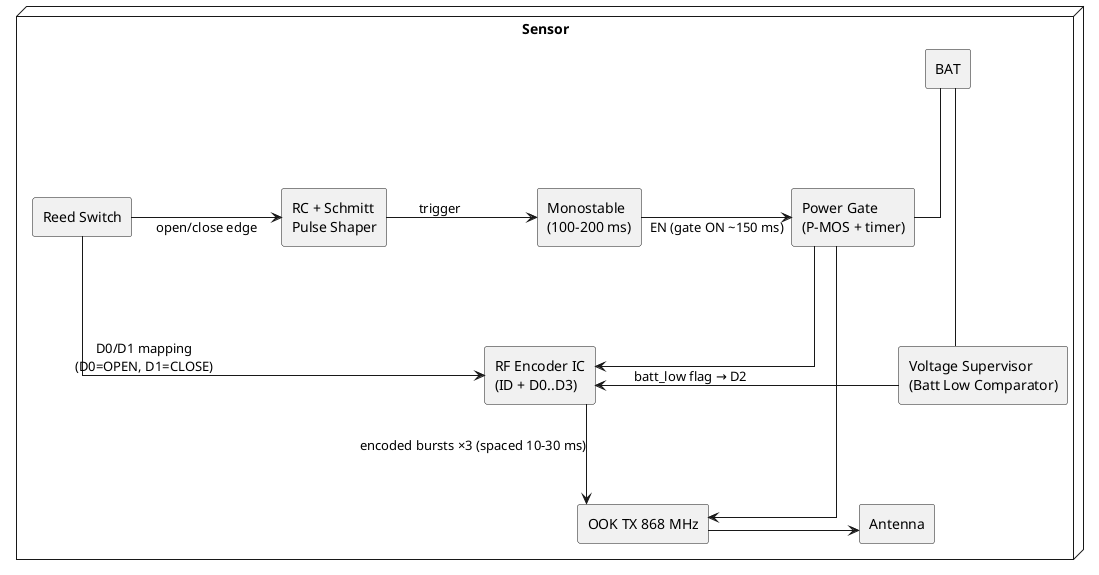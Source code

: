 @startuml Wireless Sensor
skinparam componentStyle rectangle
skinparam defaultFontName Monospace
skinparam linetype ortho
skinparam nodesep 150
skinparam ranksep 100


node "Sensor" {
[BAT] as BAT
[Power Gate\n(P-MOS + timer)] as PG
[Monostable\n(100-200 ms)] as MONO
[Reed Switch] as REED
[RC + Schmitt\nPulse Shaper] as PS
[Voltage Supervisor\n(Batt Low Comparator)] as VS
[RF Encoder IC\n(ID + D0..D3)] as ENC
[OOK TX 868 MHz] as TX
[Antenna] as ANT
}


REED -right---> PS : open/close edge
PS -right-> MONO : trigger
MONO -right-> PG : EN (gate ON ~150 ms)

BAT -down- PG
PG -down-> ENC
PG -down-> TX

BAT -down- VS
VS -right-> ENC : batt_low flag → D2

REED -down-> ENC : D0/D1 mapping\n(D0=OPEN, D1=CLOSE)
ENC -down-> TX : encoded bursts ×3 (spaced 10–30 ms)
TX -right-> ANT
@enduml